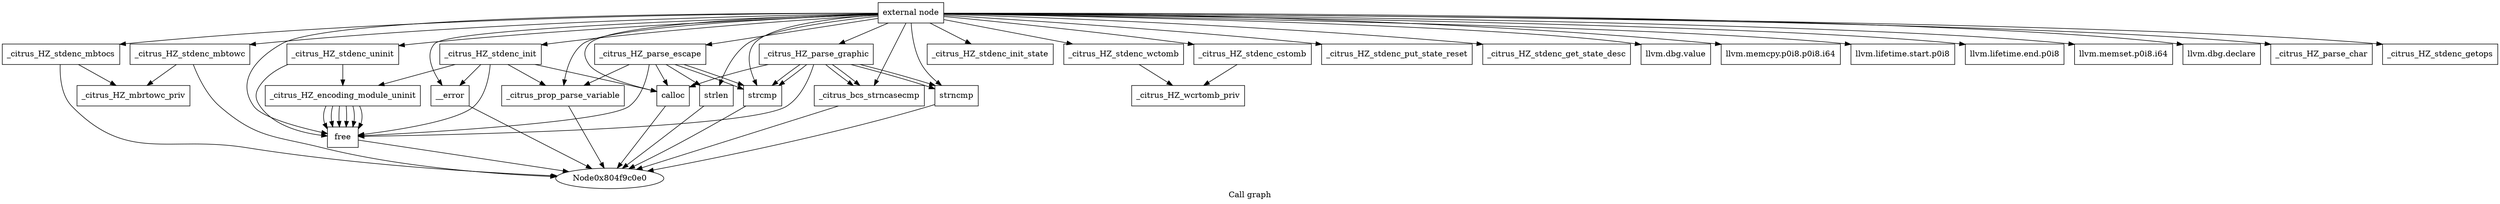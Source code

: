 digraph "Call graph" {
	label="Call graph";

	Node0x804f9c0b0 [shape=record,label="{external node}"];
	Node0x804f9c0b0 -> Node0x804f9c140;
	Node0x804f9c0b0 -> Node0x804f9c380;
	Node0x804f9c0b0 -> Node0x804f9c3e0;
	Node0x804f9c0b0 -> Node0x804f9c440;
	Node0x804f9c0b0 -> Node0x804f9c500;
	Node0x804f9c0b0 -> Node0x804f9c5c0;
	Node0x804f9c0b0 -> Node0x804f9c620;
	Node0x804f9c0b0 -> Node0x804f9c680;
	Node0x804f9c0b0 -> Node0x804f9c6e0;
	Node0x804f9c0b0 -> Node0x804f9c740;
	Node0x804f9c0b0 -> Node0x804f9c7a0;
	Node0x804f9c0b0 -> Node0x804f9c800;
	Node0x804f9c0b0 -> Node0x804f9c860;
	Node0x804f9c0b0 -> Node0x804f9c320;
	Node0x804f9c0b0 -> Node0x804f9c1a0;
	Node0x804f9c0b0 -> Node0x804f9c200;
	Node0x804f9c0b0 -> Node0x804f9c8c0;
	Node0x804f9c0b0 -> Node0x804f9c260;
	Node0x804f9c0b0 -> Node0x804f9c920;
	Node0x804f9c0b0 -> Node0x804f9ca40;
	Node0x804f9c0b0 -> Node0x804f9c980;
	Node0x804f9c0b0 -> Node0x804f9c9e0;
	Node0x804f9c0b0 -> Node0x804f9caa0;
	Node0x804f9c0b0 -> Node0x804f9cb00;
	Node0x804f9c0b0 -> Node0x804f9cb60;
	Node0x804f9c0b0 -> Node0x804f9cbc0;
	Node0x804f9c0b0 -> Node0x804f9cc20;
	Node0x804f9c140 [shape=record,label="{_citrus_HZ_stdenc_init}"];
	Node0x804f9c140 -> Node0x804f9c1a0;
	Node0x804f9c140 -> Node0x804f9c200;
	Node0x804f9c140 -> Node0x804f9c260;
	Node0x804f9c140 -> Node0x804f9c2c0;
	Node0x804f9c140 -> Node0x804f9c320;
	Node0x804f9c380 [shape=record,label="{_citrus_HZ_stdenc_uninit}"];
	Node0x804f9c380 -> Node0x804f9c2c0;
	Node0x804f9c380 -> Node0x804f9c320;
	Node0x804f9c3e0 [shape=record,label="{_citrus_HZ_stdenc_init_state}"];
	Node0x804f9c440 [shape=record,label="{_citrus_HZ_stdenc_mbtocs}"];
	Node0x804f9c440 -> Node0x804f9c4a0;
	Node0x804f9c440 -> Node0x804f9c0e0;
	Node0x804f9c500 [shape=record,label="{_citrus_HZ_stdenc_cstomb}"];
	Node0x804f9c500 -> Node0x804f9c560;
	Node0x804f9c5c0 [shape=record,label="{_citrus_HZ_stdenc_mbtowc}"];
	Node0x804f9c5c0 -> Node0x804f9c4a0;
	Node0x804f9c5c0 -> Node0x804f9c0e0;
	Node0x804f9c620 [shape=record,label="{_citrus_HZ_stdenc_wctomb}"];
	Node0x804f9c620 -> Node0x804f9c560;
	Node0x804f9c680 [shape=record,label="{_citrus_HZ_stdenc_put_state_reset}"];
	Node0x804f9c6e0 [shape=record,label="{_citrus_HZ_stdenc_get_state_desc}"];
	Node0x804f9c740 [shape=record,label="{llvm.dbg.value}"];
	Node0x804f9c7a0 [shape=record,label="{llvm.memcpy.p0i8.p0i8.i64}"];
	Node0x804f9c560 [shape=record,label="{_citrus_HZ_wcrtomb_priv}"];
	Node0x804f9c4a0 [shape=record,label="{_citrus_HZ_mbrtowc_priv}"];
	Node0x804f9c800 [shape=record,label="{llvm.lifetime.start.p0i8}"];
	Node0x804f9c860 [shape=record,label="{llvm.lifetime.end.p0i8}"];
	Node0x804f9c2c0 [shape=record,label="{_citrus_HZ_encoding_module_uninit}"];
	Node0x804f9c2c0 -> Node0x804f9c320;
	Node0x804f9c2c0 -> Node0x804f9c320;
	Node0x804f9c2c0 -> Node0x804f9c320;
	Node0x804f9c2c0 -> Node0x804f9c320;
	Node0x804f9c2c0 -> Node0x804f9c320;
	Node0x804f9c2c0 -> Node0x804f9c320;
	Node0x804f9c320 [shape=record,label="{free}"];
	Node0x804f9c320 -> Node0x804f9c0e0;
	Node0x804f9c1a0 [shape=record,label="{calloc}"];
	Node0x804f9c1a0 -> Node0x804f9c0e0;
	Node0x804f9c200 [shape=record,label="{__error}"];
	Node0x804f9c200 -> Node0x804f9c0e0;
	Node0x804f9c8c0 [shape=record,label="{llvm.memset.p0i8.i64}"];
	Node0x804f9c260 [shape=record,label="{_citrus_prop_parse_variable}"];
	Node0x804f9c260 -> Node0x804f9c0e0;
	Node0x804f9c920 [shape=record,label="{_citrus_HZ_parse_escape}"];
	Node0x804f9c920 -> Node0x804f9c1a0;
	Node0x804f9c920 -> Node0x804f9c980;
	Node0x804f9c920 -> Node0x804f9c980;
	Node0x804f9c920 -> Node0x804f9c320;
	Node0x804f9c920 -> Node0x804f9c9e0;
	Node0x804f9c920 -> Node0x804f9c260;
	Node0x804f9ca40 [shape=record,label="{llvm.dbg.declare}"];
	Node0x804f9c980 [shape=record,label="{strcmp}"];
	Node0x804f9c980 -> Node0x804f9c0e0;
	Node0x804f9c9e0 [shape=record,label="{strlen}"];
	Node0x804f9c9e0 -> Node0x804f9c0e0;
	Node0x804f9caa0 [shape=record,label="{_citrus_HZ_parse_char}"];
	Node0x804f9cb00 [shape=record,label="{_citrus_HZ_parse_graphic}"];
	Node0x804f9cb00 -> Node0x804f9c1a0;
	Node0x804f9cb00 -> Node0x804f9c980;
	Node0x804f9cb00 -> Node0x804f9c980;
	Node0x804f9cb00 -> Node0x804f9c320;
	Node0x804f9cb00 -> Node0x804f9cb60;
	Node0x804f9cb00 -> Node0x804f9cb60;
	Node0x804f9cb00 -> Node0x804f9cbc0;
	Node0x804f9cb00 -> Node0x804f9cbc0;
	Node0x804f9cb60 [shape=record,label="{_citrus_bcs_strncasecmp}"];
	Node0x804f9cb60 -> Node0x804f9c0e0;
	Node0x804f9cbc0 [shape=record,label="{strncmp}"];
	Node0x804f9cbc0 -> Node0x804f9c0e0;
	Node0x804f9cc20 [shape=record,label="{_citrus_HZ_stdenc_getops}"];
}
